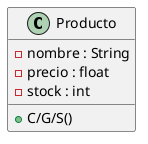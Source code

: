 @startuml
class Producto {
    - nombre : String
    - precio : float
    - stock : int


    + C/G/S()
}


@enduml